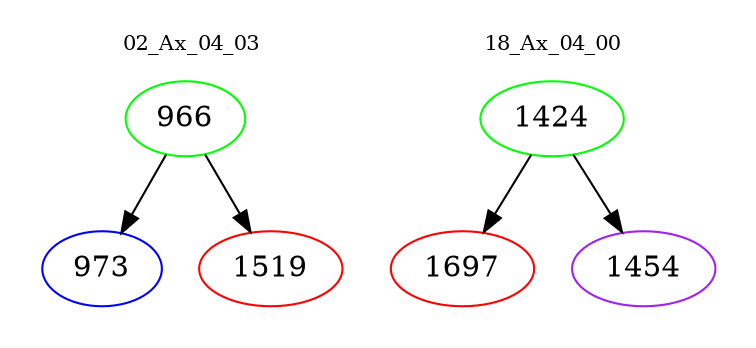 digraph{
subgraph cluster_0 {
color = white
label = "02_Ax_04_03";
fontsize=10;
T0_966 [label="966", color="green"]
T0_966 -> T0_973 [color="black"]
T0_973 [label="973", color="blue"]
T0_966 -> T0_1519 [color="black"]
T0_1519 [label="1519", color="red"]
}
subgraph cluster_1 {
color = white
label = "18_Ax_04_00";
fontsize=10;
T1_1424 [label="1424", color="green"]
T1_1424 -> T1_1697 [color="black"]
T1_1697 [label="1697", color="red"]
T1_1424 -> T1_1454 [color="black"]
T1_1454 [label="1454", color="purple"]
}
}
